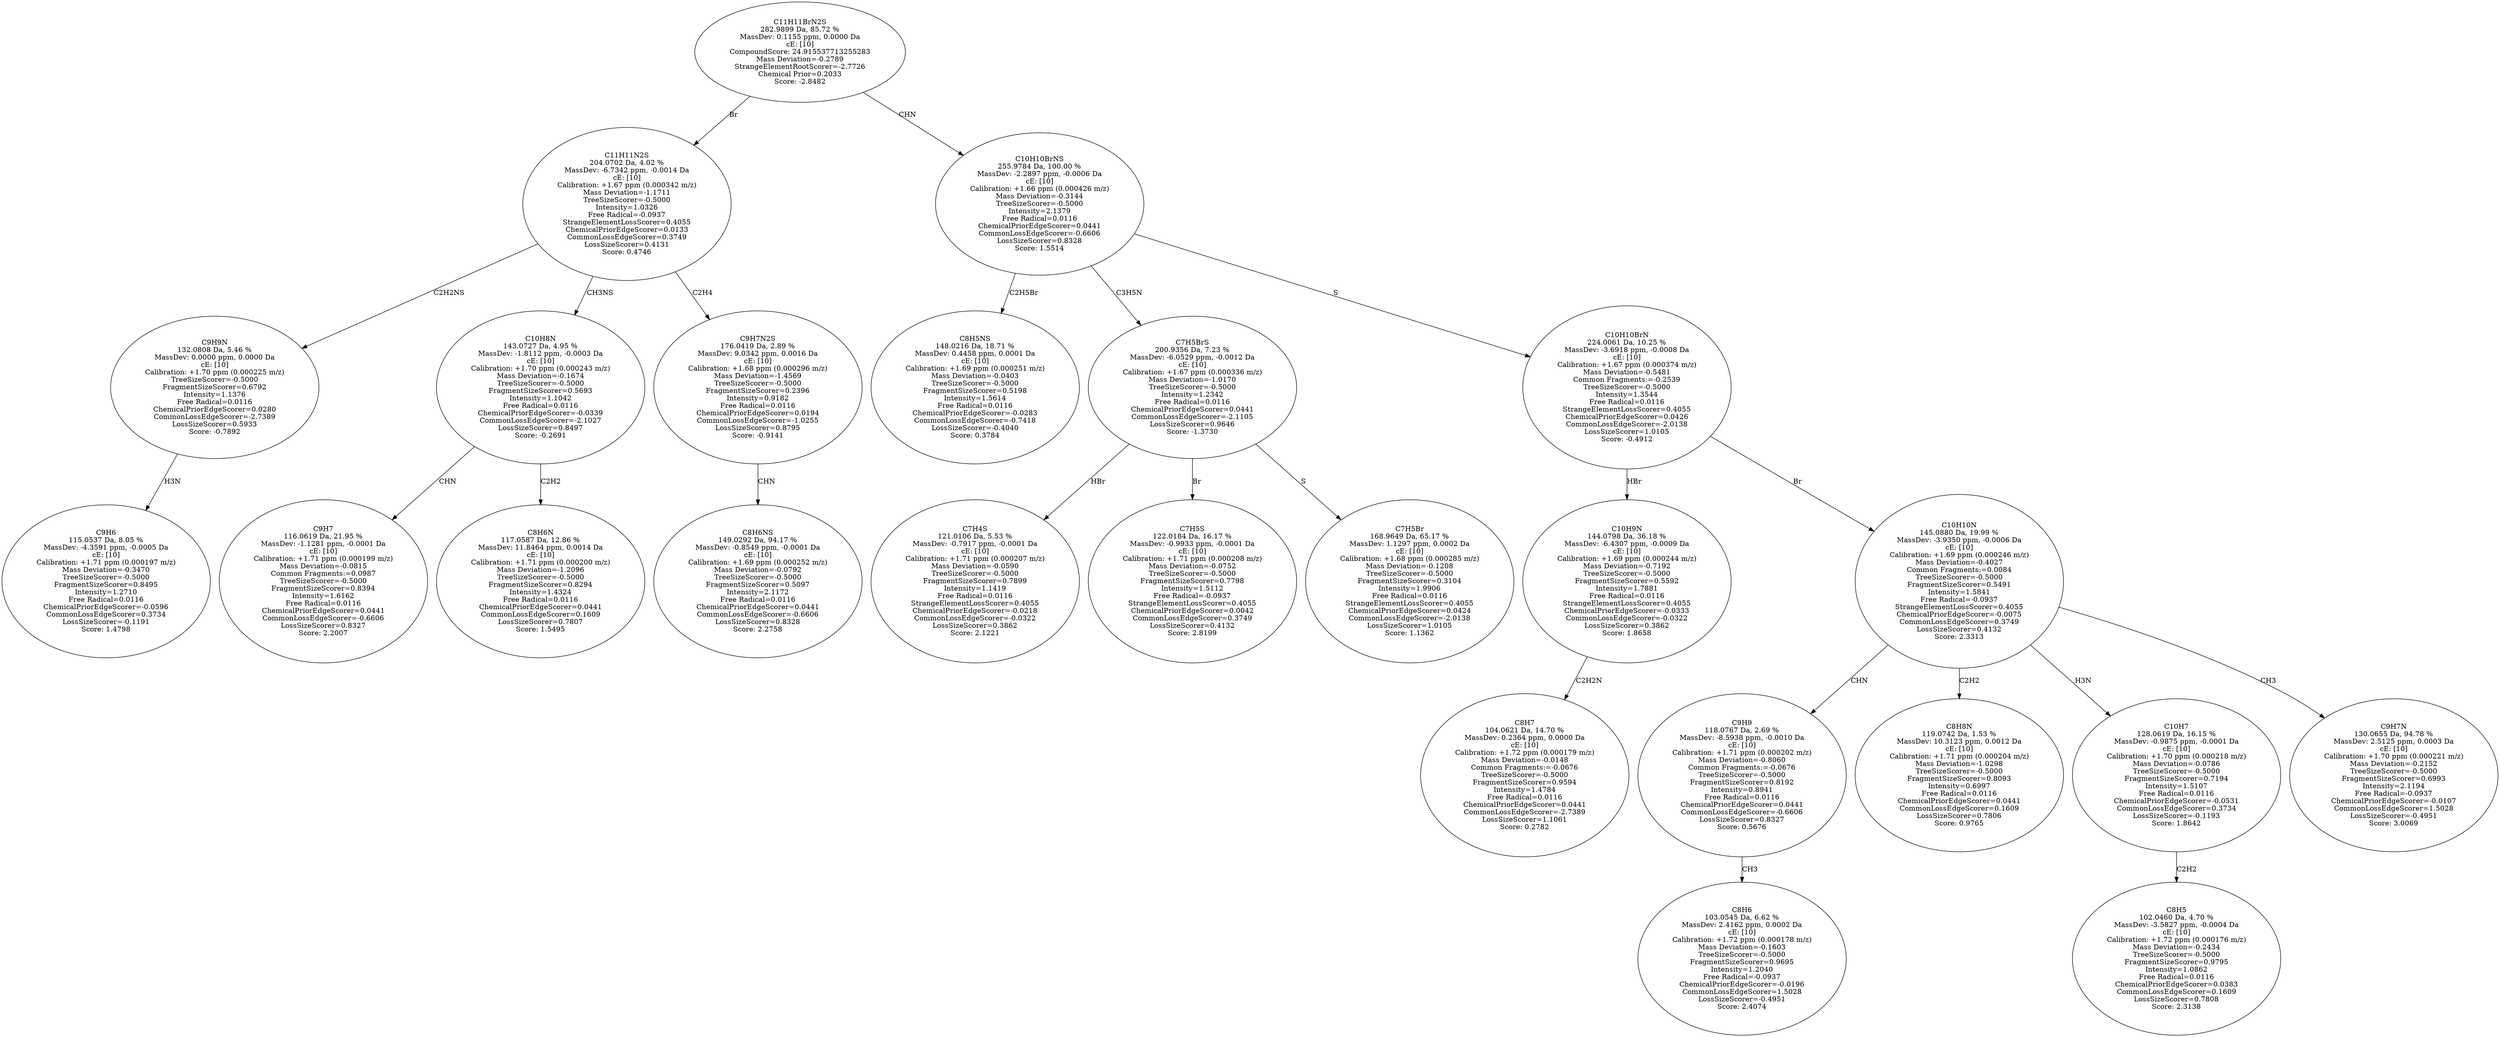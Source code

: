 strict digraph {
v1 [label="C9H6\n115.0537 Da, 8.05 %\nMassDev: -4.3591 ppm, -0.0005 Da\ncE: [10]\nCalibration: +1.71 ppm (0.000197 m/z)\nMass Deviation=-0.3470\nTreeSizeScorer=-0.5000\nFragmentSizeScorer=0.8495\nIntensity=1.2710\nFree Radical=0.0116\nChemicalPriorEdgeScorer=-0.0596\nCommonLossEdgeScorer=0.3734\nLossSizeScorer=-0.1191\nScore: 1.4798"];
v2 [label="C9H9N\n132.0808 Da, 5.46 %\nMassDev: 0.0000 ppm, 0.0000 Da\ncE: [10]\nCalibration: +1.70 ppm (0.000225 m/z)\nTreeSizeScorer=-0.5000\nFragmentSizeScorer=0.6792\nIntensity=1.1376\nFree Radical=0.0116\nChemicalPriorEdgeScorer=0.0280\nCommonLossEdgeScorer=-2.7389\nLossSizeScorer=0.5933\nScore: -0.7892"];
v3 [label="C9H7\n116.0619 Da, 21.95 %\nMassDev: -1.1281 ppm, -0.0001 Da\ncE: [10]\nCalibration: +1.71 ppm (0.000199 m/z)\nMass Deviation=-0.0815\nCommon Fragments:=0.0987\nTreeSizeScorer=-0.5000\nFragmentSizeScorer=0.8394\nIntensity=1.6162\nFree Radical=0.0116\nChemicalPriorEdgeScorer=0.0441\nCommonLossEdgeScorer=-0.6606\nLossSizeScorer=0.8327\nScore: 2.2007"];
v4 [label="C8H6N\n117.0587 Da, 12.86 %\nMassDev: 11.8464 ppm, 0.0014 Da\ncE: [10]\nCalibration: +1.71 ppm (0.000200 m/z)\nMass Deviation=-1.2096\nTreeSizeScorer=-0.5000\nFragmentSizeScorer=0.8294\nIntensity=1.4324\nFree Radical=0.0116\nChemicalPriorEdgeScorer=0.0441\nCommonLossEdgeScorer=0.1609\nLossSizeScorer=0.7807\nScore: 1.5495"];
v5 [label="C10H8N\n143.0727 Da, 4.95 %\nMassDev: -1.8112 ppm, -0.0003 Da\ncE: [10]\nCalibration: +1.70 ppm (0.000243 m/z)\nMass Deviation=-0.1674\nTreeSizeScorer=-0.5000\nFragmentSizeScorer=0.5693\nIntensity=1.1042\nFree Radical=0.0116\nChemicalPriorEdgeScorer=-0.0339\nCommonLossEdgeScorer=-2.1027\nLossSizeScorer=0.8497\nScore: -0.2691"];
v6 [label="C8H6NS\n149.0292 Da, 94.17 %\nMassDev: -0.8549 ppm, -0.0001 Da\ncE: [10]\nCalibration: +1.69 ppm (0.000252 m/z)\nMass Deviation=-0.0792\nTreeSizeScorer=-0.5000\nFragmentSizeScorer=0.5097\nIntensity=2.1172\nFree Radical=0.0116\nChemicalPriorEdgeScorer=0.0441\nCommonLossEdgeScorer=-0.6606\nLossSizeScorer=0.8328\nScore: 2.2758"];
v7 [label="C9H7N2S\n176.0419 Da, 2.89 %\nMassDev: 9.0342 ppm, 0.0016 Da\ncE: [10]\nCalibration: +1.68 ppm (0.000296 m/z)\nMass Deviation=-1.4569\nTreeSizeScorer=-0.5000\nFragmentSizeScorer=0.2396\nIntensity=0.9182\nFree Radical=0.0116\nChemicalPriorEdgeScorer=0.0194\nCommonLossEdgeScorer=-1.0255\nLossSizeScorer=0.8795\nScore: -0.9141"];
v8 [label="C11H11N2S\n204.0702 Da, 4.02 %\nMassDev: -6.7342 ppm, -0.0014 Da\ncE: [10]\nCalibration: +1.67 ppm (0.000342 m/z)\nMass Deviation=-1.1711\nTreeSizeScorer=-0.5000\nIntensity=1.0326\nFree Radical=-0.0937\nStrangeElementLossScorer=0.4055\nChemicalPriorEdgeScorer=0.0133\nCommonLossEdgeScorer=0.3749\nLossSizeScorer=0.4131\nScore: 0.4746"];
v9 [label="C8H5NS\n148.0216 Da, 18.71 %\nMassDev: 0.4458 ppm, 0.0001 Da\ncE: [10]\nCalibration: +1.69 ppm (0.000251 m/z)\nMass Deviation=-0.0403\nTreeSizeScorer=-0.5000\nFragmentSizeScorer=0.5198\nIntensity=1.5614\nFree Radical=0.0116\nChemicalPriorEdgeScorer=-0.0283\nCommonLossEdgeScorer=-0.7418\nLossSizeScorer=-0.4040\nScore: 0.3784"];
v10 [label="C7H4S\n121.0106 Da, 5.53 %\nMassDev: -0.7917 ppm, -0.0001 Da\ncE: [10]\nCalibration: +1.71 ppm (0.000207 m/z)\nMass Deviation=-0.0590\nTreeSizeScorer=-0.5000\nFragmentSizeScorer=0.7899\nIntensity=1.1419\nFree Radical=0.0116\nStrangeElementLossScorer=0.4055\nChemicalPriorEdgeScorer=-0.0218\nCommonLossEdgeScorer=-0.0322\nLossSizeScorer=0.3862\nScore: 2.1221"];
v11 [label="C7H5S\n122.0184 Da, 16.17 %\nMassDev: -0.9933 ppm, -0.0001 Da\ncE: [10]\nCalibration: +1.71 ppm (0.000208 m/z)\nMass Deviation=-0.0752\nTreeSizeScorer=-0.5000\nFragmentSizeScorer=0.7798\nIntensity=1.5112\nFree Radical=-0.0937\nStrangeElementLossScorer=0.4055\nChemicalPriorEdgeScorer=0.0042\nCommonLossEdgeScorer=0.3749\nLossSizeScorer=0.4132\nScore: 2.8199"];
v12 [label="C7H5Br\n168.9649 Da, 65.17 %\nMassDev: 1.1297 ppm, 0.0002 Da\ncE: [10]\nCalibration: +1.68 ppm (0.000285 m/z)\nMass Deviation=-0.1208\nTreeSizeScorer=-0.5000\nFragmentSizeScorer=0.3104\nIntensity=1.9906\nFree Radical=0.0116\nStrangeElementLossScorer=0.4055\nChemicalPriorEdgeScorer=0.0424\nCommonLossEdgeScorer=-2.0138\nLossSizeScorer=1.0105\nScore: 1.1362"];
v13 [label="C7H5BrS\n200.9356 Da, 7.23 %\nMassDev: -6.0529 ppm, -0.0012 Da\ncE: [10]\nCalibration: +1.67 ppm (0.000336 m/z)\nMass Deviation=-1.0170\nTreeSizeScorer=-0.5000\nIntensity=1.2342\nFree Radical=0.0116\nChemicalPriorEdgeScorer=0.0441\nCommonLossEdgeScorer=-2.1105\nLossSizeScorer=0.9646\nScore: -1.3730"];
v14 [label="C8H7\n104.0621 Da, 14.70 %\nMassDev: 0.2364 ppm, 0.0000 Da\ncE: [10]\nCalibration: +1.72 ppm (0.000179 m/z)\nMass Deviation=-0.0148\nCommon Fragments:=-0.0676\nTreeSizeScorer=-0.5000\nFragmentSizeScorer=0.9594\nIntensity=1.4784\nFree Radical=0.0116\nChemicalPriorEdgeScorer=0.0441\nCommonLossEdgeScorer=-2.7389\nLossSizeScorer=1.1061\nScore: 0.2782"];
v15 [label="C10H9N\n144.0798 Da, 36.18 %\nMassDev: -6.4307 ppm, -0.0009 Da\ncE: [10]\nCalibration: +1.69 ppm (0.000244 m/z)\nMass Deviation=-0.7192\nTreeSizeScorer=-0.5000\nFragmentSizeScorer=0.5592\nIntensity=1.7881\nFree Radical=0.0116\nStrangeElementLossScorer=0.4055\nChemicalPriorEdgeScorer=-0.0333\nCommonLossEdgeScorer=-0.0322\nLossSizeScorer=0.3862\nScore: 1.8658"];
v16 [label="C8H6\n103.0545 Da, 6.62 %\nMassDev: 2.4162 ppm, 0.0002 Da\ncE: [10]\nCalibration: +1.72 ppm (0.000178 m/z)\nMass Deviation=-0.1603\nTreeSizeScorer=-0.5000\nFragmentSizeScorer=0.9695\nIntensity=1.2040\nFree Radical=-0.0937\nChemicalPriorEdgeScorer=-0.0196\nCommonLossEdgeScorer=1.5028\nLossSizeScorer=-0.4951\nScore: 2.4074"];
v17 [label="C9H9\n118.0767 Da, 2.69 %\nMassDev: -8.5938 ppm, -0.0010 Da\ncE: [10]\nCalibration: +1.71 ppm (0.000202 m/z)\nMass Deviation=-0.8060\nCommon Fragments:=-0.0676\nTreeSizeScorer=-0.5000\nFragmentSizeScorer=0.8192\nIntensity=0.8941\nFree Radical=0.0116\nChemicalPriorEdgeScorer=0.0441\nCommonLossEdgeScorer=-0.6606\nLossSizeScorer=0.8327\nScore: 0.5676"];
v18 [label="C8H8N\n119.0742 Da, 1.53 %\nMassDev: 10.3123 ppm, 0.0012 Da\ncE: [10]\nCalibration: +1.71 ppm (0.000204 m/z)\nMass Deviation=-1.0298\nTreeSizeScorer=-0.5000\nFragmentSizeScorer=0.8093\nIntensity=0.6997\nFree Radical=0.0116\nChemicalPriorEdgeScorer=0.0441\nCommonLossEdgeScorer=0.1609\nLossSizeScorer=0.7806\nScore: 0.9765"];
v19 [label="C8H5\n102.0460 Da, 4.70 %\nMassDev: -3.5827 ppm, -0.0004 Da\ncE: [10]\nCalibration: +1.72 ppm (0.000176 m/z)\nMass Deviation=-0.2434\nTreeSizeScorer=-0.5000\nFragmentSizeScorer=0.9795\nIntensity=1.0862\nFree Radical=0.0116\nChemicalPriorEdgeScorer=0.0383\nCommonLossEdgeScorer=0.1609\nLossSizeScorer=0.7808\nScore: 2.3138"];
v20 [label="C10H7\n128.0619 Da, 16.15 %\nMassDev: -0.9875 ppm, -0.0001 Da\ncE: [10]\nCalibration: +1.70 ppm (0.000218 m/z)\nMass Deviation=-0.0786\nTreeSizeScorer=-0.5000\nFragmentSizeScorer=0.7194\nIntensity=1.5107\nFree Radical=0.0116\nChemicalPriorEdgeScorer=-0.0531\nCommonLossEdgeScorer=0.3734\nLossSizeScorer=-0.1193\nScore: 1.8642"];
v21 [label="C9H7N\n130.0655 Da, 94.78 %\nMassDev: 2.5125 ppm, 0.0003 Da\ncE: [10]\nCalibration: +1.70 ppm (0.000221 m/z)\nMass Deviation=-0.2152\nTreeSizeScorer=-0.5000\nFragmentSizeScorer=0.6993\nIntensity=2.1194\nFree Radical=-0.0937\nChemicalPriorEdgeScorer=-0.0107\nCommonLossEdgeScorer=1.5028\nLossSizeScorer=-0.4951\nScore: 3.0069"];
v22 [label="C10H10N\n145.0880 Da, 19.99 %\nMassDev: -3.9350 ppm, -0.0006 Da\ncE: [10]\nCalibration: +1.69 ppm (0.000246 m/z)\nMass Deviation=-0.4027\nCommon Fragments:=0.0084\nTreeSizeScorer=-0.5000\nFragmentSizeScorer=0.5491\nIntensity=1.5841\nFree Radical=-0.0937\nStrangeElementLossScorer=0.4055\nChemicalPriorEdgeScorer=-0.0075\nCommonLossEdgeScorer=0.3749\nLossSizeScorer=0.4132\nScore: 2.3313"];
v23 [label="C10H10BrN\n224.0061 Da, 10.25 %\nMassDev: -3.6918 ppm, -0.0008 Da\ncE: [10]\nCalibration: +1.67 ppm (0.000374 m/z)\nMass Deviation=-0.5481\nCommon Fragments:=-0.2539\nTreeSizeScorer=-0.5000\nIntensity=1.3544\nFree Radical=0.0116\nStrangeElementLossScorer=0.4055\nChemicalPriorEdgeScorer=0.0426\nCommonLossEdgeScorer=-2.0138\nLossSizeScorer=1.0105\nScore: -0.4912"];
v24 [label="C10H10BrNS\n255.9784 Da, 100.00 %\nMassDev: -2.2897 ppm, -0.0006 Da\ncE: [10]\nCalibration: +1.66 ppm (0.000426 m/z)\nMass Deviation=-0.3144\nTreeSizeScorer=-0.5000\nIntensity=2.1379\nFree Radical=0.0116\nChemicalPriorEdgeScorer=0.0441\nCommonLossEdgeScorer=-0.6606\nLossSizeScorer=0.8328\nScore: 1.5514"];
v25 [label="C11H11BrN2S\n282.9899 Da, 85.72 %\nMassDev: 0.1155 ppm, 0.0000 Da\ncE: [10]\nCompoundScore: 24.915537713255283\nMass Deviation=-0.2789\nStrangeElementRootScorer=-2.7726\nChemical Prior=0.2033\nScore: -2.8482"];
v2 -> v1 [label="H3N"];
v8 -> v2 [label="C2H2NS"];
v5 -> v3 [label="CHN"];
v5 -> v4 [label="C2H2"];
v8 -> v5 [label="CH3NS"];
v7 -> v6 [label="CHN"];
v8 -> v7 [label="C2H4"];
v25 -> v8 [label="Br"];
v24 -> v9 [label="C2H5Br"];
v13 -> v10 [label="HBr"];
v13 -> v11 [label="Br"];
v13 -> v12 [label="S"];
v24 -> v13 [label="C3H5N"];
v15 -> v14 [label="C2H2N"];
v23 -> v15 [label="HBr"];
v17 -> v16 [label="CH3"];
v22 -> v17 [label="CHN"];
v22 -> v18 [label="C2H2"];
v20 -> v19 [label="C2H2"];
v22 -> v20 [label="H3N"];
v22 -> v21 [label="CH3"];
v23 -> v22 [label="Br"];
v24 -> v23 [label="S"];
v25 -> v24 [label="CHN"];
}
